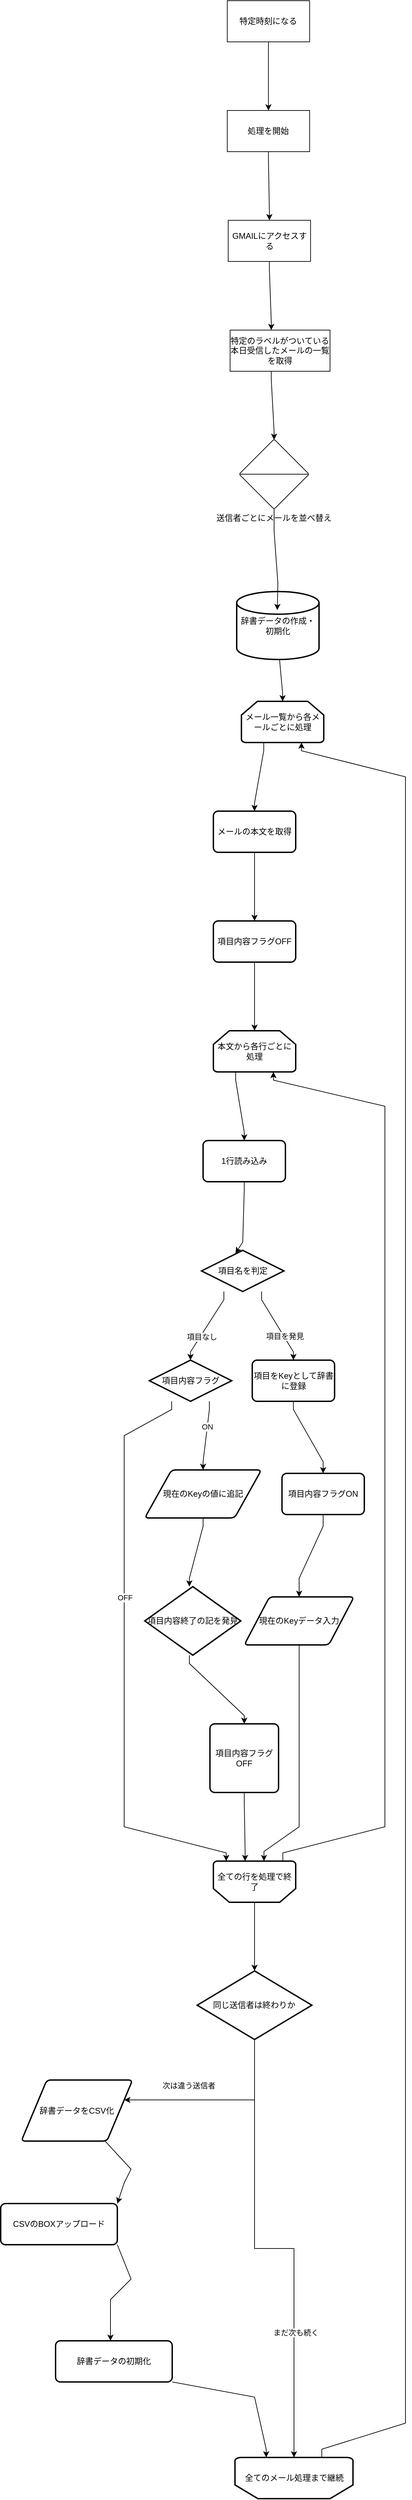 <mxfile version="20.2.6" type="device"><diagram id="UH2RzMJ6U_bXGQWSNiuk" name="Page-1"><mxGraphModel dx="1944" dy="558" grid="1" gridSize="10" guides="1" tooltips="1" connect="1" arrows="1" fold="1" page="1" pageScale="1" pageWidth="850" pageHeight="1100" math="0" shadow="0"><root><mxCell id="0"/><mxCell id="1" parent="0"/><mxCell id="34EPKVlwtS2ssSo69sKZ-6" value="" style="edgeStyle=orthogonalEdgeStyle;rounded=0;orthogonalLoop=1;jettySize=auto;html=1;noEdgeStyle=1;orthogonal=1;" edge="1" parent="1" source="34EPKVlwtS2ssSo69sKZ-3" target="34EPKVlwtS2ssSo69sKZ-5"><mxGeometry relative="1" as="geometry"><Array as="points"><mxPoint x="210.265" y="72"/><mxPoint x="210.265" y="148"/></Array></mxGeometry></mxCell><mxCell id="34EPKVlwtS2ssSo69sKZ-3" value="特定時刻になる" style="rounded=0;whiteSpace=wrap;html=1;" vertex="1" parent="1"><mxGeometry x="150.265" width="120" height="60" as="geometry"/></mxCell><mxCell id="34EPKVlwtS2ssSo69sKZ-8" value="" style="edgeStyle=orthogonalEdgeStyle;rounded=0;orthogonalLoop=1;jettySize=auto;html=1;noEdgeStyle=1;orthogonal=1;" edge="1" parent="1" source="34EPKVlwtS2ssSo69sKZ-5" target="34EPKVlwtS2ssSo69sKZ-7"><mxGeometry relative="1" as="geometry"><Array as="points"><mxPoint x="210.265" y="232"/><mxPoint x="211.635" y="308"/></Array></mxGeometry></mxCell><mxCell id="34EPKVlwtS2ssSo69sKZ-5" value="処理を開始" style="rounded=0;whiteSpace=wrap;html=1;" vertex="1" parent="1"><mxGeometry x="150.265" y="160" width="120" height="60" as="geometry"/></mxCell><mxCell id="34EPKVlwtS2ssSo69sKZ-10" value="" style="edgeStyle=orthogonalEdgeStyle;rounded=0;orthogonalLoop=1;jettySize=auto;html=1;noEdgeStyle=1;orthogonal=1;" edge="1" parent="1" source="34EPKVlwtS2ssSo69sKZ-7" target="34EPKVlwtS2ssSo69sKZ-9"><mxGeometry relative="1" as="geometry"><Array as="points"><mxPoint x="211.635" y="392"/><mxPoint x="214.376" y="468"/></Array></mxGeometry></mxCell><mxCell id="34EPKVlwtS2ssSo69sKZ-7" value="GMAILにアクセスする" style="rounded=0;whiteSpace=wrap;html=1;" vertex="1" parent="1"><mxGeometry x="151.635" y="320" width="120" height="60" as="geometry"/></mxCell><mxCell id="34EPKVlwtS2ssSo69sKZ-12" value="" style="edgeStyle=orthogonalEdgeStyle;rounded=0;orthogonalLoop=1;jettySize=auto;html=1;noEdgeStyle=1;orthogonal=1;" edge="1" parent="1" source="34EPKVlwtS2ssSo69sKZ-9" target="34EPKVlwtS2ssSo69sKZ-63"><mxGeometry relative="1" as="geometry"><Array as="points"><mxPoint x="214.376" y="552"/><mxPoint x="218.495" y="628"/></Array></mxGeometry></mxCell><mxCell id="34EPKVlwtS2ssSo69sKZ-9" value="特定のラベルがついている　本日受信したメールの一覧を取得" style="rounded=0;whiteSpace=wrap;html=1;" vertex="1" parent="1"><mxGeometry x="154.38" y="480" width="145.62" height="60" as="geometry"/></mxCell><mxCell id="34EPKVlwtS2ssSo69sKZ-14" value="" style="edgeStyle=orthogonalEdgeStyle;rounded=0;orthogonalLoop=1;jettySize=auto;html=1;noEdgeStyle=1;orthogonal=1;" edge="1" parent="1" source="34EPKVlwtS2ssSo69sKZ-11" target="34EPKVlwtS2ssSo69sKZ-13"><mxGeometry relative="1" as="geometry"><Array as="points"><mxPoint x="203.397" y="1093"/><mxPoint x="190" y="1169"/></Array></mxGeometry></mxCell><mxCell id="34EPKVlwtS2ssSo69sKZ-11" value="メール一覧から各メールごとに処理" style="strokeWidth=2;html=1;shape=mxgraph.flowchart.loop_limit;whiteSpace=wrap;fontFamily=Helvetica;fontSize=12;fontColor=default;align=center;strokeColor=default;fillColor=default;" vertex="1" parent="1"><mxGeometry x="170.897" y="1021" width="120" height="60" as="geometry"/></mxCell><mxCell id="34EPKVlwtS2ssSo69sKZ-16" value="" style="edgeStyle=orthogonalEdgeStyle;rounded=0;orthogonalLoop=1;jettySize=auto;html=1;noEdgeStyle=1;orthogonal=1;" edge="1" parent="1" source="34EPKVlwtS2ssSo69sKZ-13" target="34EPKVlwtS2ssSo69sKZ-36"><mxGeometry relative="1" as="geometry"><mxPoint x="490" y="920" as="targetPoint"/><Array as="points"><mxPoint x="190" y="1253"/><mxPoint x="190" y="1329"/></Array></mxGeometry></mxCell><mxCell id="34EPKVlwtS2ssSo69sKZ-13" value="メールの本文を取得" style="rounded=1;whiteSpace=wrap;html=1;absoluteArcSize=1;arcSize=14;strokeWidth=2;fontFamily=Helvetica;fontSize=12;fontColor=default;align=center;strokeColor=default;fillColor=default;" vertex="1" parent="1"><mxGeometry x="130" y="1181" width="120" height="60" as="geometry"/></mxCell><mxCell id="34EPKVlwtS2ssSo69sKZ-43" style="edgeStyle=orthogonalEdgeStyle;rounded=0;orthogonalLoop=1;jettySize=auto;html=1;noEdgeStyle=1;orthogonal=1;" edge="1" parent="1" source="34EPKVlwtS2ssSo69sKZ-15" target="34EPKVlwtS2ssSo69sKZ-39"><mxGeometry relative="1" as="geometry"><Array as="points"><mxPoint x="162.5" y="1573"/><mxPoint x="175" y="1649"/></Array></mxGeometry></mxCell><mxCell id="34EPKVlwtS2ssSo69sKZ-15" value="本文から各行ごとに処理" style="strokeWidth=2;html=1;shape=mxgraph.flowchart.loop_limit;whiteSpace=wrap;fontFamily=Helvetica;fontSize=12;fontColor=default;align=center;strokeColor=default;fillColor=default;" vertex="1" parent="1"><mxGeometry x="130" y="1501" width="120" height="60" as="geometry"/></mxCell><mxCell id="34EPKVlwtS2ssSo69sKZ-23" value="" style="edgeStyle=orthogonalEdgeStyle;rounded=0;orthogonalLoop=1;jettySize=auto;html=1;noEdgeStyle=1;orthogonal=1;" edge="1" parent="1" source="34EPKVlwtS2ssSo69sKZ-17" target="34EPKVlwtS2ssSo69sKZ-41"><mxGeometry relative="1" as="geometry"><Array as="points"><mxPoint x="145.278" y="1893"/><mxPoint x="96.667" y="1969"/></Array></mxGeometry></mxCell><mxCell id="34EPKVlwtS2ssSo69sKZ-32" value="項目なし" style="edgeLabel;html=1;align=center;verticalAlign=middle;resizable=0;points=[];" vertex="1" connectable="0" parent="34EPKVlwtS2ssSo69sKZ-23"><mxGeometry x="0.314" y="2" relative="1" as="geometry"><mxPoint as="offset"/></mxGeometry></mxCell><mxCell id="34EPKVlwtS2ssSo69sKZ-27" value="" style="edgeStyle=orthogonalEdgeStyle;rounded=0;orthogonalLoop=1;jettySize=auto;html=1;noEdgeStyle=1;orthogonal=1;" edge="1" parent="1" source="34EPKVlwtS2ssSo69sKZ-17" target="34EPKVlwtS2ssSo69sKZ-26"><mxGeometry relative="1" as="geometry"><Array as="points"><mxPoint x="200.278" y="1893"/><mxPoint x="246.667" y="1969"/></Array></mxGeometry></mxCell><mxCell id="34EPKVlwtS2ssSo69sKZ-31" value="項目を発見" style="edgeLabel;html=1;align=center;verticalAlign=middle;resizable=0;points=[];" vertex="1" connectable="0" parent="34EPKVlwtS2ssSo69sKZ-27"><mxGeometry x="0.317" y="1" relative="1" as="geometry"><mxPoint as="offset"/></mxGeometry></mxCell><mxCell id="34EPKVlwtS2ssSo69sKZ-17" value="項目名を判定" style="strokeWidth=2;html=1;shape=mxgraph.flowchart.decision;whiteSpace=wrap;fontFamily=Helvetica;fontSize=12;fontColor=default;align=center;strokeColor=default;fillColor=default;" vertex="1" parent="1"><mxGeometry x="112.778" y="1821" width="120" height="60" as="geometry"/></mxCell><mxCell id="34EPKVlwtS2ssSo69sKZ-53" style="edgeStyle=orthogonalEdgeStyle;rounded=0;orthogonalLoop=1;jettySize=auto;html=1;noEdgeStyle=1;orthogonal=1;" edge="1" parent="1" source="34EPKVlwtS2ssSo69sKZ-22" target="34EPKVlwtS2ssSo69sKZ-15"><mxGeometry relative="1" as="geometry"><Array as="points"><mxPoint x="231.25" y="2699"/><mxPoint x="380" y="2661"/><mxPoint x="380" y="2461"/><mxPoint x="380" y="2461"/><mxPoint x="380" y="2261"/><mxPoint x="380" y="2261"/><mxPoint x="380" y="2091"/><mxPoint x="380" y="2091"/><mxPoint x="380" y="1931"/><mxPoint x="380" y="1931"/><mxPoint x="380" y="1771"/><mxPoint x="380" y="1771"/><mxPoint x="380" y="1611"/><mxPoint x="217.5" y="1573"/></Array></mxGeometry></mxCell><mxCell id="34EPKVlwtS2ssSo69sKZ-72" style="edgeStyle=orthogonalEdgeStyle;rounded=0;orthogonalLoop=1;jettySize=auto;html=1;noEdgeStyle=1;orthogonal=1;" edge="1" parent="1" source="34EPKVlwtS2ssSo69sKZ-22" target="34EPKVlwtS2ssSo69sKZ-67"><mxGeometry relative="1" as="geometry"><Array as="points"><mxPoint x="190" y="2783"/><mxPoint x="190" y="2859"/></Array></mxGeometry></mxCell><mxCell id="34EPKVlwtS2ssSo69sKZ-22" value="全ての行を処理で終了" style="strokeWidth=2;html=1;shape=mxgraph.flowchart.loop_limit;whiteSpace=wrap;fontFamily=Helvetica;fontSize=12;fontColor=default;align=center;strokeColor=default;fillColor=default;direction=west;" vertex="1" parent="1"><mxGeometry x="130" y="2711" width="120" height="60" as="geometry"/></mxCell><mxCell id="34EPKVlwtS2ssSo69sKZ-35" value="" style="edgeStyle=orthogonalEdgeStyle;rounded=0;orthogonalLoop=1;jettySize=auto;html=1;noEdgeStyle=1;orthogonal=1;" edge="1" parent="1" source="34EPKVlwtS2ssSo69sKZ-26" target="34EPKVlwtS2ssSo69sKZ-34"><mxGeometry relative="1" as="geometry"><Array as="points"><mxPoint x="246.667" y="2053"/><mxPoint x="290" y="2129"/></Array></mxGeometry></mxCell><mxCell id="34EPKVlwtS2ssSo69sKZ-26" value="項目をKeyとして辞書に登録" style="rounded=1;whiteSpace=wrap;html=1;absoluteArcSize=1;arcSize=14;strokeWidth=2;fontFamily=Helvetica;fontSize=12;fontColor=default;align=center;strokeColor=default;fillColor=default;" vertex="1" parent="1"><mxGeometry x="186.667" y="1981" width="120" height="60" as="geometry"/></mxCell><mxCell id="34EPKVlwtS2ssSo69sKZ-79" style="edgeStyle=orthogonalEdgeStyle;rounded=0;orthogonalLoop=1;jettySize=auto;html=1;noEdgeStyle=1;orthogonal=1;" edge="1" parent="1" source="34EPKVlwtS2ssSo69sKZ-28" target="34EPKVlwtS2ssSo69sKZ-11"><mxGeometry relative="1" as="geometry"><Array as="points"><mxPoint x="224.003" y="933"/><mxPoint x="230.897" y="1009"/></Array></mxGeometry></mxCell><mxCell id="34EPKVlwtS2ssSo69sKZ-28" value="辞書データの作成・初期化" style="strokeWidth=2;html=1;shape=mxgraph.flowchart.database;whiteSpace=wrap;" vertex="1" parent="1"><mxGeometry x="164" y="861" width="120" height="99" as="geometry"/></mxCell><mxCell id="34EPKVlwtS2ssSo69sKZ-52" value="" style="edgeStyle=orthogonalEdgeStyle;rounded=0;orthogonalLoop=1;jettySize=auto;html=1;noEdgeStyle=1;orthogonal=1;" edge="1" parent="1" source="34EPKVlwtS2ssSo69sKZ-34" target="34EPKVlwtS2ssSo69sKZ-51"><mxGeometry relative="1" as="geometry"><Array as="points"><mxPoint x="290" y="2223"/><mxPoint x="255" y="2299"/></Array></mxGeometry></mxCell><mxCell id="34EPKVlwtS2ssSo69sKZ-34" value="項目内容フラグON" style="rounded=1;whiteSpace=wrap;html=1;absoluteArcSize=1;arcSize=14;strokeWidth=2;fontFamily=Helvetica;fontSize=12;fontColor=default;align=center;strokeColor=default;fillColor=default;" vertex="1" parent="1"><mxGeometry x="230" y="2146" width="120" height="60" as="geometry"/></mxCell><mxCell id="34EPKVlwtS2ssSo69sKZ-40" value="" style="edgeStyle=orthogonalEdgeStyle;rounded=0;orthogonalLoop=1;jettySize=auto;html=1;entryX=0.5;entryY=0;entryDx=0;entryDy=0;entryPerimeter=0;noEdgeStyle=1;orthogonal=1;" edge="1" parent="1" source="34EPKVlwtS2ssSo69sKZ-36" target="34EPKVlwtS2ssSo69sKZ-15"><mxGeometry relative="1" as="geometry"><Array as="points"><mxPoint x="190" y="1413"/><mxPoint x="190" y="1489"/></Array></mxGeometry></mxCell><mxCell id="34EPKVlwtS2ssSo69sKZ-36" value="項目内容フラグOFF" style="rounded=1;whiteSpace=wrap;html=1;absoluteArcSize=1;arcSize=14;strokeWidth=2;fontFamily=Helvetica;fontSize=12;fontColor=default;align=center;strokeColor=default;fillColor=default;" vertex="1" parent="1"><mxGeometry x="130" y="1341" width="120" height="60" as="geometry"/></mxCell><mxCell id="34EPKVlwtS2ssSo69sKZ-42" value="" style="edgeStyle=orthogonalEdgeStyle;rounded=0;orthogonalLoop=1;jettySize=auto;html=1;noEdgeStyle=1;orthogonal=1;entryX=0.412;entryY=0.073;entryDx=0;entryDy=0;entryPerimeter=0;" edge="1" parent="1" source="34EPKVlwtS2ssSo69sKZ-39" target="34EPKVlwtS2ssSo69sKZ-17"><mxGeometry relative="1" as="geometry"><Array as="points"><mxPoint x="175" y="1733"/><mxPoint x="172.778" y="1809"/></Array></mxGeometry></mxCell><mxCell id="34EPKVlwtS2ssSo69sKZ-39" value="1行読み込み" style="rounded=1;whiteSpace=wrap;html=1;absoluteArcSize=1;arcSize=14;strokeWidth=2;fontFamily=Helvetica;fontSize=12;fontColor=default;align=center;strokeColor=default;fillColor=default;" vertex="1" parent="1"><mxGeometry x="115" y="1661" width="120" height="60" as="geometry"/></mxCell><mxCell id="34EPKVlwtS2ssSo69sKZ-44" style="edgeStyle=orthogonalEdgeStyle;rounded=0;orthogonalLoop=1;jettySize=auto;html=1;noEdgeStyle=1;orthogonal=1;" edge="1" parent="1" source="34EPKVlwtS2ssSo69sKZ-41" target="34EPKVlwtS2ssSo69sKZ-22"><mxGeometry relative="1" as="geometry"><Array as="points"><mxPoint x="69.167" y="2053"/><mxPoint y="2091"/><mxPoint y="2261"/><mxPoint y="2261"/><mxPoint y="2461"/><mxPoint y="2461"/><mxPoint y="2661"/><mxPoint x="148.75" y="2699"/></Array></mxGeometry></mxCell><mxCell id="34EPKVlwtS2ssSo69sKZ-45" value="OFF" style="edgeLabel;html=1;align=center;verticalAlign=middle;resizable=0;points=[];" vertex="1" connectable="0" parent="34EPKVlwtS2ssSo69sKZ-44"><mxGeometry x="-0.209" y="1" relative="1" as="geometry"><mxPoint as="offset"/></mxGeometry></mxCell><mxCell id="34EPKVlwtS2ssSo69sKZ-49" value="" style="edgeStyle=orthogonalEdgeStyle;rounded=0;orthogonalLoop=1;jettySize=auto;html=1;noEdgeStyle=1;orthogonal=1;" edge="1" parent="1" source="34EPKVlwtS2ssSo69sKZ-41" target="34EPKVlwtS2ssSo69sKZ-48"><mxGeometry relative="1" as="geometry"><Array as="points"><mxPoint x="124.167" y="2053"/><mxPoint x="115" y="2129"/></Array></mxGeometry></mxCell><mxCell id="34EPKVlwtS2ssSo69sKZ-50" value="ON" style="edgeLabel;html=1;align=center;verticalAlign=middle;resizable=0;points=[];" vertex="1" connectable="0" parent="34EPKVlwtS2ssSo69sKZ-49"><mxGeometry x="-0.27" relative="1" as="geometry"><mxPoint as="offset"/></mxGeometry></mxCell><mxCell id="34EPKVlwtS2ssSo69sKZ-41" value="項目内容フラグ" style="strokeWidth=2;html=1;shape=mxgraph.flowchart.decision;whiteSpace=wrap;fontFamily=Helvetica;fontSize=12;fontColor=default;align=center;strokeColor=default;fillColor=default;" vertex="1" parent="1"><mxGeometry x="36.667" y="1981" width="120" height="60" as="geometry"/></mxCell><mxCell id="34EPKVlwtS2ssSo69sKZ-56" value="" style="edgeStyle=orthogonalEdgeStyle;rounded=0;orthogonalLoop=1;jettySize=auto;html=1;noEdgeStyle=1;orthogonal=1;" edge="1" parent="1" source="34EPKVlwtS2ssSo69sKZ-48" target="34EPKVlwtS2ssSo69sKZ-59"><mxGeometry relative="1" as="geometry"><mxPoint x="630" y="1510" as="targetPoint"/><Array as="points"><mxPoint x="115" y="2223"/><mxPoint x="95" y="2299"/></Array></mxGeometry></mxCell><mxCell id="34EPKVlwtS2ssSo69sKZ-48" value="現在のKeyの値に追記" style="shape=parallelogram;html=1;strokeWidth=2;perimeter=parallelogramPerimeter;whiteSpace=wrap;rounded=1;arcSize=12;size=0.23;fontFamily=Helvetica;fontSize=12;fontColor=default;align=center;strokeColor=default;fillColor=default;" vertex="1" parent="1"><mxGeometry x="30" y="2141" width="170" height="70" as="geometry"/></mxCell><mxCell id="34EPKVlwtS2ssSo69sKZ-54" style="edgeStyle=orthogonalEdgeStyle;rounded=0;orthogonalLoop=1;jettySize=auto;html=1;noEdgeStyle=1;orthogonal=1;" edge="1" parent="1" source="34EPKVlwtS2ssSo69sKZ-51" target="34EPKVlwtS2ssSo69sKZ-22"><mxGeometry relative="1" as="geometry"><Array as="points"><mxPoint x="255" y="2423"/><mxPoint x="255" y="2461"/><mxPoint x="255" y="2661"/><mxPoint x="203.75" y="2697"/></Array></mxGeometry></mxCell><mxCell id="34EPKVlwtS2ssSo69sKZ-51" value="現在のKeyデータ入力" style="shape=parallelogram;html=1;strokeWidth=2;perimeter=parallelogramPerimeter;whiteSpace=wrap;rounded=1;arcSize=12;size=0.23;fontFamily=Helvetica;fontSize=12;fontColor=default;align=center;strokeColor=default;fillColor=default;" vertex="1" parent="1"><mxGeometry x="175" y="2326" width="160" height="70" as="geometry"/></mxCell><mxCell id="34EPKVlwtS2ssSo69sKZ-61" style="edgeStyle=orthogonalEdgeStyle;rounded=0;orthogonalLoop=1;jettySize=auto;html=1;noEdgeStyle=1;orthogonal=1;" edge="1" parent="1" source="34EPKVlwtS2ssSo69sKZ-59" target="34EPKVlwtS2ssSo69sKZ-60"><mxGeometry relative="1" as="geometry"><Array as="points"><mxPoint x="95" y="2423"/><mxPoint x="175" y="2499"/></Array></mxGeometry></mxCell><mxCell id="34EPKVlwtS2ssSo69sKZ-59" value="項目内容終了の記を発見" style="strokeWidth=2;html=1;shape=mxgraph.flowchart.decision;whiteSpace=wrap;" vertex="1" parent="1"><mxGeometry x="30" y="2311" width="140" height="100" as="geometry"/></mxCell><mxCell id="34EPKVlwtS2ssSo69sKZ-62" style="edgeStyle=orthogonalEdgeStyle;rounded=0;orthogonalLoop=1;jettySize=auto;html=1;noEdgeStyle=1;orthogonal=1;" edge="1" parent="1" source="34EPKVlwtS2ssSo69sKZ-60" target="34EPKVlwtS2ssSo69sKZ-22"><mxGeometry relative="1" as="geometry"><Array as="points"><mxPoint x="175" y="2623"/><mxPoint x="176.25" y="2697"/></Array></mxGeometry></mxCell><mxCell id="34EPKVlwtS2ssSo69sKZ-60" value="項目内容フラグOFF" style="rounded=1;whiteSpace=wrap;html=1;absoluteArcSize=1;arcSize=14;strokeWidth=2;" vertex="1" parent="1"><mxGeometry x="125" y="2511" width="100" height="100" as="geometry"/></mxCell><mxCell id="34EPKVlwtS2ssSo69sKZ-64" style="edgeStyle=orthogonalEdgeStyle;rounded=0;orthogonalLoop=1;jettySize=auto;html=1;noEdgeStyle=1;orthogonal=1;entryX=0.493;entryY=0.273;entryDx=0;entryDy=0;entryPerimeter=0;" edge="1" parent="1" source="34EPKVlwtS2ssSo69sKZ-63" target="34EPKVlwtS2ssSo69sKZ-28"><mxGeometry relative="1" as="geometry"><Array as="points"><mxPoint x="218.495" y="773"/><mxPoint x="224.003" y="849"/></Array></mxGeometry></mxCell><mxCell id="34EPKVlwtS2ssSo69sKZ-63" value="送信者ごとにメールを並べ替え" style="verticalLabelPosition=bottom;verticalAlign=top;html=1;shape=mxgraph.flowchart.sort;" vertex="1" parent="1"><mxGeometry x="168.495" y="640" width="100" height="100" as="geometry"/></mxCell><mxCell id="34EPKVlwtS2ssSo69sKZ-70" style="edgeStyle=orthogonalEdgeStyle;rounded=0;orthogonalLoop=1;jettySize=auto;html=1;noEdgeStyle=1;orthogonal=1;" edge="1" parent="1" source="34EPKVlwtS2ssSo69sKZ-67" target="34EPKVlwtS2ssSo69sKZ-69"><mxGeometry relative="1" as="geometry"><Array as="points"><mxPoint x="190" y="2983"/><mxPoint x="190" y="3059"/></Array></mxGeometry></mxCell><mxCell id="34EPKVlwtS2ssSo69sKZ-71" value="次は違う送信者" style="edgeLabel;html=1;align=center;verticalAlign=middle;resizable=0;points=[];" vertex="1" connectable="0" parent="34EPKVlwtS2ssSo69sKZ-70"><mxGeometry x="0.332" y="-1" relative="1" as="geometry"><mxPoint x="1" y="-20" as="offset"/></mxGeometry></mxCell><mxCell id="34EPKVlwtS2ssSo69sKZ-87" style="edgeStyle=orthogonalEdgeStyle;rounded=0;orthogonalLoop=1;jettySize=auto;html=1;" edge="1" parent="1" source="34EPKVlwtS2ssSo69sKZ-67" target="34EPKVlwtS2ssSo69sKZ-84"><mxGeometry relative="1" as="geometry"/></mxCell><mxCell id="34EPKVlwtS2ssSo69sKZ-88" value="まだ次も続く" style="edgeLabel;html=1;align=center;verticalAlign=middle;resizable=0;points=[];" vertex="1" connectable="0" parent="34EPKVlwtS2ssSo69sKZ-87"><mxGeometry x="0.454" y="2" relative="1" as="geometry"><mxPoint as="offset"/></mxGeometry></mxCell><mxCell id="34EPKVlwtS2ssSo69sKZ-67" value="同じ送信者は終わりか" style="strokeWidth=2;html=1;shape=mxgraph.flowchart.decision;whiteSpace=wrap;" vertex="1" parent="1"><mxGeometry x="106.42" y="2871" width="167.16" height="100" as="geometry"/></mxCell><mxCell id="34EPKVlwtS2ssSo69sKZ-75" style="edgeStyle=orthogonalEdgeStyle;rounded=0;orthogonalLoop=1;jettySize=auto;html=1;noEdgeStyle=1;orthogonal=1;" edge="1" parent="1" source="34EPKVlwtS2ssSo69sKZ-69" target="34EPKVlwtS2ssSo69sKZ-74"><mxGeometry relative="1" as="geometry"><Array as="points"><mxPoint x="10" y="3160"/><mxPoint y="3180"/></Array></mxGeometry></mxCell><mxCell id="34EPKVlwtS2ssSo69sKZ-69" value="辞書データをCSV化" style="shape=parallelogram;html=1;strokeWidth=2;perimeter=parallelogramPerimeter;whiteSpace=wrap;rounded=1;arcSize=12;size=0.23;fontFamily=Helvetica;fontSize=12;fontColor=default;align=center;strokeColor=default;fillColor=default;" vertex="1" parent="1"><mxGeometry x="-150" y="3030" width="162.16" height="89" as="geometry"/></mxCell><mxCell id="34EPKVlwtS2ssSo69sKZ-82" value="" style="edgeStyle=orthogonalEdgeStyle;rounded=0;orthogonalLoop=1;jettySize=auto;html=1;noEdgeStyle=1;orthogonal=1;" edge="1" parent="1" source="34EPKVlwtS2ssSo69sKZ-74" target="34EPKVlwtS2ssSo69sKZ-81"><mxGeometry relative="1" as="geometry"><Array as="points"><mxPoint x="10" y="3320"/><mxPoint x="-20" y="3350"/></Array></mxGeometry></mxCell><mxCell id="34EPKVlwtS2ssSo69sKZ-74" value="CSVのBOXアップロード" style="rounded=1;whiteSpace=wrap;html=1;absoluteArcSize=1;arcSize=14;strokeWidth=2;" vertex="1" parent="1"><mxGeometry x="-180" y="3210" width="170" height="60" as="geometry"/></mxCell><mxCell id="34EPKVlwtS2ssSo69sKZ-85" style="edgeStyle=orthogonalEdgeStyle;rounded=0;orthogonalLoop=1;jettySize=auto;html=1;noEdgeStyle=1;orthogonal=1;" edge="1" parent="1" source="34EPKVlwtS2ssSo69sKZ-81" target="34EPKVlwtS2ssSo69sKZ-84"><mxGeometry relative="1" as="geometry"><Array as="points"><mxPoint x="190" y="3492"/><mxPoint x="207" y="3568"/></Array></mxGeometry></mxCell><mxCell id="34EPKVlwtS2ssSo69sKZ-81" value="辞書データの初期化" style="rounded=1;whiteSpace=wrap;html=1;absoluteArcSize=1;arcSize=14;strokeWidth=2;" vertex="1" parent="1"><mxGeometry x="-100" y="3410" width="170" height="60" as="geometry"/></mxCell><mxCell id="34EPKVlwtS2ssSo69sKZ-86" style="edgeStyle=orthogonalEdgeStyle;rounded=0;orthogonalLoop=1;jettySize=auto;html=1;noEdgeStyle=1;orthogonal=1;" edge="1" parent="1" source="34EPKVlwtS2ssSo69sKZ-84" target="34EPKVlwtS2ssSo69sKZ-11"><mxGeometry relative="1" as="geometry"><Array as="points"><mxPoint x="288" y="3568"/><mxPoint x="410" y="3530"/><mxPoint x="410" y="3370"/><mxPoint x="410" y="3370"/><mxPoint x="410" y="3210"/><mxPoint x="410" y="3210"/><mxPoint x="410" y="3021"/><mxPoint x="410" y="3021"/><mxPoint x="410" y="2821"/><mxPoint x="410" y="2821"/><mxPoint x="410" y="2661"/><mxPoint x="410" y="2661"/><mxPoint x="410" y="2461"/><mxPoint x="410" y="2461"/><mxPoint x="410" y="2261"/><mxPoint x="410" y="2261"/><mxPoint x="410" y="2091"/><mxPoint x="410" y="2091"/><mxPoint x="410" y="1931"/><mxPoint x="410" y="1931"/><mxPoint x="410" y="1771"/><mxPoint x="410" y="1771"/><mxPoint x="410" y="1611"/><mxPoint x="410" y="1611"/><mxPoint x="410" y="1451"/><mxPoint x="410" y="1451"/><mxPoint x="410" y="1291"/><mxPoint x="410" y="1291"/><mxPoint x="410" y="1131"/><mxPoint x="258.397" y="1093"/></Array></mxGeometry></mxCell><mxCell id="34EPKVlwtS2ssSo69sKZ-84" value="全てのメール処理まで継続" style="strokeWidth=2;html=1;shape=mxgraph.flowchart.loop_limit;whiteSpace=wrap;direction=west;" vertex="1" parent="1"><mxGeometry x="161.5" y="3580" width="172" height="60" as="geometry"/></mxCell></root></mxGraphModel></diagram></mxfile>
